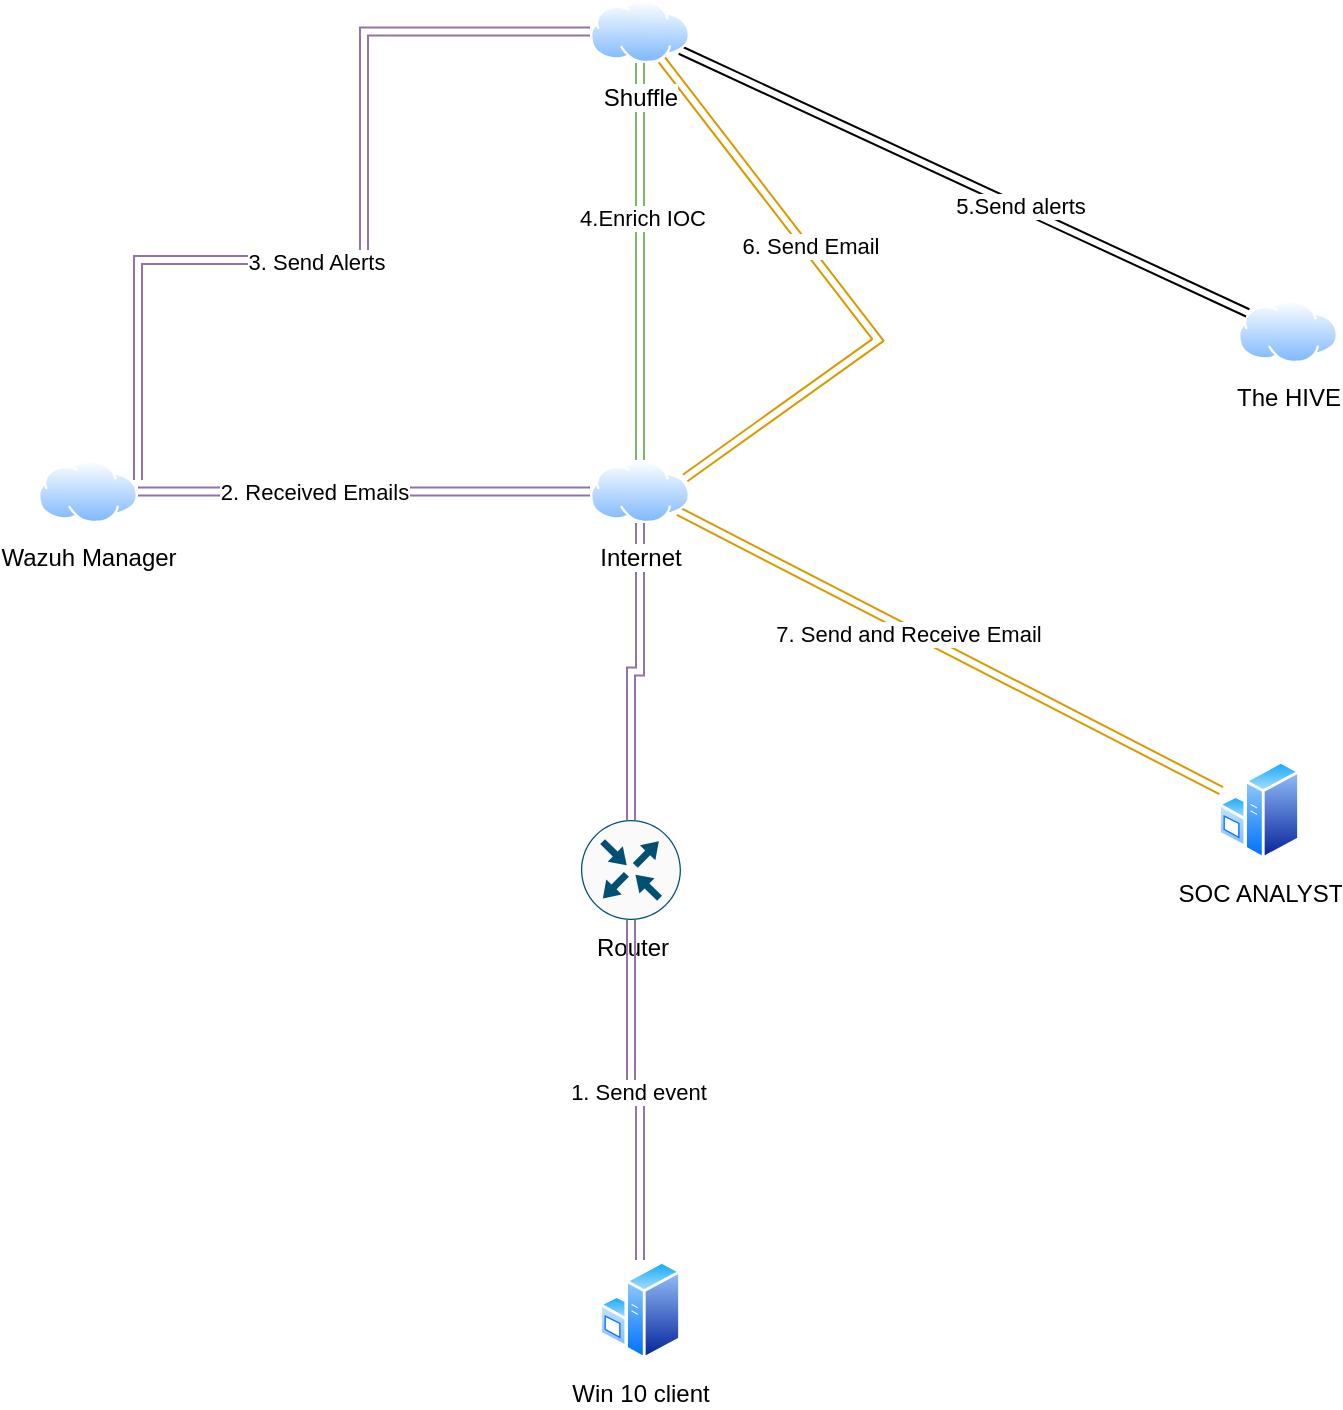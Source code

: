 <mxfile version="24.7.6">
  <diagram name="Page-1" id="VvIIs1xFeACwbEAWfOXU">
    <mxGraphModel dx="1419" dy="745" grid="1" gridSize="10" guides="1" tooltips="1" connect="1" arrows="1" fold="1" page="1" pageScale="1" pageWidth="850" pageHeight="1100" math="0" shadow="0">
      <root>
        <mxCell id="0" />
        <mxCell id="1" parent="0" />
        <mxCell id="R1mZsVE5FB00UeXDSoug-1" value="Win 10 client" style="image;aspect=fixed;perimeter=ellipsePerimeter;html=1;align=center;shadow=0;dashed=0;spacingTop=3;image=img/lib/active_directory/windows_server.svg;" vertex="1" parent="1">
          <mxGeometry x="420.5" y="660" width="41" height="50" as="geometry" />
        </mxCell>
        <mxCell id="R1mZsVE5FB00UeXDSoug-6" value="Router" style="sketch=0;points=[[0.5,0,0],[1,0.5,0],[0.5,1,0],[0,0.5,0],[0.145,0.145,0],[0.856,0.145,0],[0.855,0.856,0],[0.145,0.855,0]];verticalLabelPosition=bottom;html=1;verticalAlign=top;aspect=fixed;align=center;pointerEvents=1;shape=mxgraph.cisco19.rect;prIcon=router;fillColor=#FAFAFA;strokeColor=#005073;" vertex="1" parent="1">
          <mxGeometry x="411.5" y="440" width="50" height="50" as="geometry" />
        </mxCell>
        <mxCell id="R1mZsVE5FB00UeXDSoug-18" style="edgeStyle=orthogonalEdgeStyle;rounded=0;orthogonalLoop=1;jettySize=auto;html=1;entryX=0;entryY=0.5;entryDx=0;entryDy=0;exitX=1;exitY=0.317;exitDx=0;exitDy=0;exitPerimeter=0;shape=link;fillColor=#e1d5e7;strokeColor=#9673a6;" edge="1" parent="1" source="R1mZsVE5FB00UeXDSoug-8" target="R1mZsVE5FB00UeXDSoug-10">
          <mxGeometry relative="1" as="geometry">
            <Array as="points">
              <mxPoint x="190" y="160" />
              <mxPoint x="303" y="160" />
              <mxPoint x="303" y="46" />
            </Array>
          </mxGeometry>
        </mxCell>
        <mxCell id="R1mZsVE5FB00UeXDSoug-24" value="3. Send Alerts" style="edgeLabel;html=1;align=center;verticalAlign=middle;resizable=0;points=[];" vertex="1" connectable="0" parent="R1mZsVE5FB00UeXDSoug-18">
          <mxGeometry x="-0.116" y="-1" relative="1" as="geometry">
            <mxPoint as="offset" />
          </mxGeometry>
        </mxCell>
        <mxCell id="R1mZsVE5FB00UeXDSoug-8" value="Wazuh Manager" style="image;aspect=fixed;perimeter=ellipsePerimeter;html=1;align=center;shadow=0;dashed=0;spacingTop=3;image=img/lib/active_directory/internet_cloud.svg;" vertex="1" parent="1">
          <mxGeometry x="140" y="260" width="50" height="31.5" as="geometry" />
        </mxCell>
        <mxCell id="R1mZsVE5FB00UeXDSoug-9" value="The HIVE" style="image;aspect=fixed;perimeter=ellipsePerimeter;html=1;align=center;shadow=0;dashed=0;spacingTop=3;image=img/lib/active_directory/internet_cloud.svg;" vertex="1" parent="1">
          <mxGeometry x="740" y="180" width="50" height="31.5" as="geometry" />
        </mxCell>
        <mxCell id="R1mZsVE5FB00UeXDSoug-22" style="edgeStyle=orthogonalEdgeStyle;rounded=0;orthogonalLoop=1;jettySize=auto;html=1;shape=link;fillColor=#d5e8d4;strokeColor=#82b366;" edge="1" parent="1" source="R1mZsVE5FB00UeXDSoug-10" target="R1mZsVE5FB00UeXDSoug-7">
          <mxGeometry relative="1" as="geometry" />
        </mxCell>
        <mxCell id="R1mZsVE5FB00UeXDSoug-23" value="4.Enrich IOC" style="edgeLabel;html=1;align=center;verticalAlign=middle;resizable=0;points=[];" vertex="1" connectable="0" parent="R1mZsVE5FB00UeXDSoug-22">
          <mxGeometry x="-0.219" y="1" relative="1" as="geometry">
            <mxPoint as="offset" />
          </mxGeometry>
        </mxCell>
        <mxCell id="R1mZsVE5FB00UeXDSoug-26" style="rounded=0;orthogonalLoop=1;jettySize=auto;html=1;shape=link;" edge="1" parent="1" source="R1mZsVE5FB00UeXDSoug-10" target="R1mZsVE5FB00UeXDSoug-9">
          <mxGeometry relative="1" as="geometry" />
        </mxCell>
        <mxCell id="R1mZsVE5FB00UeXDSoug-27" value="5.Send alerts" style="edgeLabel;html=1;align=center;verticalAlign=middle;resizable=0;points=[];" vertex="1" connectable="0" parent="R1mZsVE5FB00UeXDSoug-26">
          <mxGeometry x="0.193" y="2" relative="1" as="geometry">
            <mxPoint y="1" as="offset" />
          </mxGeometry>
        </mxCell>
        <mxCell id="R1mZsVE5FB00UeXDSoug-30" style="rounded=0;orthogonalLoop=1;jettySize=auto;html=1;entryX=1;entryY=0.25;entryDx=0;entryDy=0;fillColor=#ffe6cc;strokeColor=#d79b00;shape=link;" edge="1" parent="1" source="R1mZsVE5FB00UeXDSoug-10" target="R1mZsVE5FB00UeXDSoug-7">
          <mxGeometry relative="1" as="geometry">
            <Array as="points">
              <mxPoint x="560" y="200" />
            </Array>
          </mxGeometry>
        </mxCell>
        <mxCell id="R1mZsVE5FB00UeXDSoug-31" value="6. Send Email" style="edgeLabel;html=1;align=center;verticalAlign=middle;resizable=0;points=[];" vertex="1" connectable="0" parent="R1mZsVE5FB00UeXDSoug-30">
          <mxGeometry x="-0.195" y="2" relative="1" as="geometry">
            <mxPoint as="offset" />
          </mxGeometry>
        </mxCell>
        <mxCell id="R1mZsVE5FB00UeXDSoug-10" value="Shuffle" style="image;aspect=fixed;perimeter=ellipsePerimeter;html=1;align=center;shadow=0;dashed=0;spacingTop=3;image=img/lib/active_directory/internet_cloud.svg;" vertex="1" parent="1">
          <mxGeometry x="416" y="30" width="50" height="31.5" as="geometry" />
        </mxCell>
        <mxCell id="R1mZsVE5FB00UeXDSoug-11" value="SOC ANALYST" style="image;aspect=fixed;perimeter=ellipsePerimeter;html=1;align=center;shadow=0;dashed=0;spacingTop=3;image=img/lib/active_directory/windows_server.svg;" vertex="1" parent="1">
          <mxGeometry x="730" y="410" width="41" height="50" as="geometry" />
        </mxCell>
        <mxCell id="R1mZsVE5FB00UeXDSoug-12" style="edgeStyle=orthogonalEdgeStyle;rounded=0;orthogonalLoop=1;jettySize=auto;html=1;shape=link;fillColor=#e1d5e7;strokeColor=#9673a6;" edge="1" parent="1" source="R1mZsVE5FB00UeXDSoug-1" target="R1mZsVE5FB00UeXDSoug-6">
          <mxGeometry relative="1" as="geometry" />
        </mxCell>
        <mxCell id="R1mZsVE5FB00UeXDSoug-13" value="1. Send event" style="edgeLabel;html=1;align=center;verticalAlign=middle;resizable=0;points=[];" vertex="1" connectable="0" parent="R1mZsVE5FB00UeXDSoug-12">
          <mxGeometry x="-0.031" y="2" relative="1" as="geometry">
            <mxPoint x="1" as="offset" />
          </mxGeometry>
        </mxCell>
        <mxCell id="R1mZsVE5FB00UeXDSoug-15" value="" style="edgeStyle=orthogonalEdgeStyle;rounded=0;orthogonalLoop=1;jettySize=auto;html=1;shape=link;fillColor=#e1d5e7;strokeColor=#9673a6;" edge="1" parent="1" source="R1mZsVE5FB00UeXDSoug-6" target="R1mZsVE5FB00UeXDSoug-7">
          <mxGeometry relative="1" as="geometry">
            <mxPoint x="441" y="220" as="targetPoint" />
            <mxPoint x="437" y="440" as="sourcePoint" />
          </mxGeometry>
        </mxCell>
        <mxCell id="R1mZsVE5FB00UeXDSoug-16" style="edgeStyle=orthogonalEdgeStyle;rounded=0;orthogonalLoop=1;jettySize=auto;html=1;shape=link;fillColor=#e1d5e7;strokeColor=#9673a6;" edge="1" parent="1" source="R1mZsVE5FB00UeXDSoug-7" target="R1mZsVE5FB00UeXDSoug-8">
          <mxGeometry relative="1" as="geometry" />
        </mxCell>
        <mxCell id="R1mZsVE5FB00UeXDSoug-17" value="2. Received Emails" style="edgeLabel;html=1;align=center;verticalAlign=middle;resizable=0;points=[];" vertex="1" connectable="0" parent="R1mZsVE5FB00UeXDSoug-16">
          <mxGeometry x="0.221" relative="1" as="geometry">
            <mxPoint as="offset" />
          </mxGeometry>
        </mxCell>
        <mxCell id="R1mZsVE5FB00UeXDSoug-32" style="rounded=0;orthogonalLoop=1;jettySize=auto;html=1;shape=link;fillColor=#ffe6cc;strokeColor=#d79b00;" edge="1" parent="1" source="R1mZsVE5FB00UeXDSoug-7" target="R1mZsVE5FB00UeXDSoug-11">
          <mxGeometry relative="1" as="geometry" />
        </mxCell>
        <mxCell id="R1mZsVE5FB00UeXDSoug-33" value="7. Send and Receive Email" style="edgeLabel;html=1;align=center;verticalAlign=middle;resizable=0;points=[];" vertex="1" connectable="0" parent="R1mZsVE5FB00UeXDSoug-32">
          <mxGeometry x="-0.148" y="-2" relative="1" as="geometry">
            <mxPoint as="offset" />
          </mxGeometry>
        </mxCell>
        <mxCell id="R1mZsVE5FB00UeXDSoug-7" value="Internet" style="image;aspect=fixed;perimeter=ellipsePerimeter;html=1;align=center;shadow=0;dashed=0;spacingTop=3;image=img/lib/active_directory/internet_cloud.svg;" vertex="1" parent="1">
          <mxGeometry x="416" y="260" width="50" height="31.5" as="geometry" />
        </mxCell>
      </root>
    </mxGraphModel>
  </diagram>
</mxfile>
